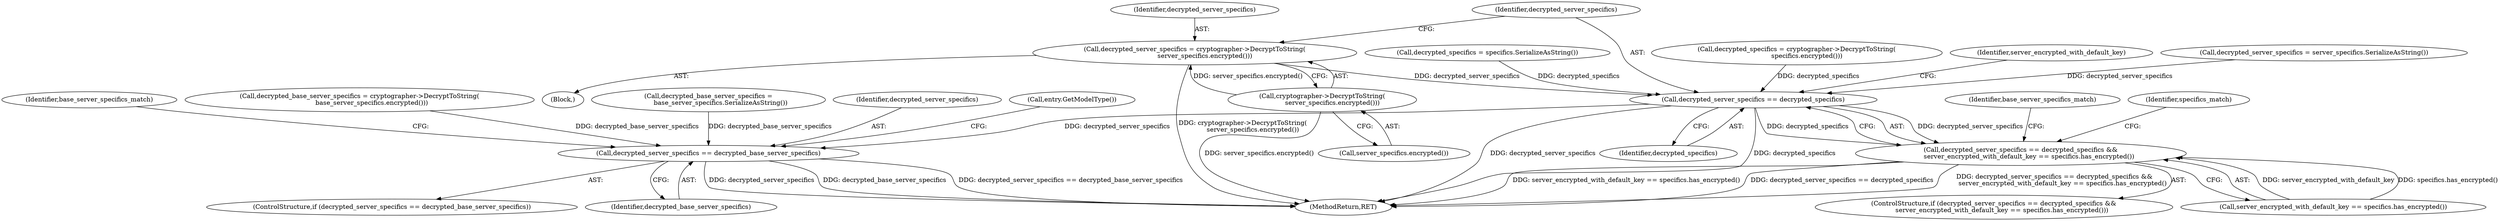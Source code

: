 digraph "0_Chrome_fcd3a7a671ecf2d5f46ea34787d27507a914d2f5_5@API" {
"1000239" [label="(Call,decrypted_server_specifics = cryptographer->DecryptToString(\n          server_specifics.encrypted()))"];
"1000241" [label="(Call,cryptographer->DecryptToString(\n          server_specifics.encrypted()))"];
"1000250" [label="(Call,decrypted_server_specifics == decrypted_specifics)"];
"1000249" [label="(Call,decrypted_server_specifics == decrypted_specifics &&\n        server_encrypted_with_default_key == specifics.has_encrypted())"];
"1000286" [label="(Call,decrypted_server_specifics == decrypted_base_server_specifics)"];
"1000241" [label="(Call,cryptographer->DecryptToString(\n          server_specifics.encrypted()))"];
"1000517" [label="(MethodReturn,RET)"];
"1000286" [label="(Call,decrypted_server_specifics == decrypted_base_server_specifics)"];
"1000239" [label="(Call,decrypted_server_specifics = cryptographer->DecryptToString(\n          server_specifics.encrypted()))"];
"1000285" [label="(ControlStructure,if (decrypted_server_specifics == decrypted_base_server_specifics))"];
"1000290" [label="(Identifier,base_server_specifics_match)"];
"1000245" [label="(Call,decrypted_server_specifics = server_specifics.SerializeAsString())"];
"1000229" [label="(Call,decrypted_specifics = specifics.SerializeAsString())"];
"1000252" [label="(Identifier,decrypted_specifics)"];
"1000262" [label="(Identifier,base_server_specifics_match)"];
"1000240" [label="(Identifier,decrypted_server_specifics)"];
"1000248" [label="(ControlStructure,if (decrypted_server_specifics == decrypted_specifics &&\n        server_encrypted_with_default_key == specifics.has_encrypted()))"];
"1000234" [label="(Block,)"];
"1000281" [label="(Call,decrypted_base_server_specifics = cryptographer->DecryptToString(\n            base_server_specifics.encrypted()))"];
"1000276" [label="(Call,decrypted_base_server_specifics =\n            base_server_specifics.SerializeAsString())"];
"1000287" [label="(Identifier,decrypted_server_specifics)"];
"1000251" [label="(Identifier,decrypted_server_specifics)"];
"1000253" [label="(Call,server_encrypted_with_default_key == specifics.has_encrypted())"];
"1000242" [label="(Call,server_specifics.encrypted())"];
"1000250" [label="(Call,decrypted_server_specifics == decrypted_specifics)"];
"1000223" [label="(Call,decrypted_specifics = cryptographer->DecryptToString(\n          specifics.encrypted()))"];
"1000249" [label="(Call,decrypted_server_specifics == decrypted_specifics &&\n        server_encrypted_with_default_key == specifics.has_encrypted())"];
"1000254" [label="(Identifier,server_encrypted_with_default_key)"];
"1000294" [label="(Call,entry.GetModelType())"];
"1000288" [label="(Identifier,decrypted_base_server_specifics)"];
"1000258" [label="(Identifier,specifics_match)"];
"1000239" -> "1000234"  [label="AST: "];
"1000239" -> "1000241"  [label="CFG: "];
"1000240" -> "1000239"  [label="AST: "];
"1000241" -> "1000239"  [label="AST: "];
"1000251" -> "1000239"  [label="CFG: "];
"1000239" -> "1000517"  [label="DDG: cryptographer->DecryptToString(\n          server_specifics.encrypted())"];
"1000241" -> "1000239"  [label="DDG: server_specifics.encrypted()"];
"1000239" -> "1000250"  [label="DDG: decrypted_server_specifics"];
"1000241" -> "1000242"  [label="CFG: "];
"1000242" -> "1000241"  [label="AST: "];
"1000241" -> "1000517"  [label="DDG: server_specifics.encrypted()"];
"1000250" -> "1000249"  [label="AST: "];
"1000250" -> "1000252"  [label="CFG: "];
"1000251" -> "1000250"  [label="AST: "];
"1000252" -> "1000250"  [label="AST: "];
"1000254" -> "1000250"  [label="CFG: "];
"1000249" -> "1000250"  [label="CFG: "];
"1000250" -> "1000517"  [label="DDG: decrypted_server_specifics"];
"1000250" -> "1000517"  [label="DDG: decrypted_specifics"];
"1000250" -> "1000249"  [label="DDG: decrypted_server_specifics"];
"1000250" -> "1000249"  [label="DDG: decrypted_specifics"];
"1000245" -> "1000250"  [label="DDG: decrypted_server_specifics"];
"1000229" -> "1000250"  [label="DDG: decrypted_specifics"];
"1000223" -> "1000250"  [label="DDG: decrypted_specifics"];
"1000250" -> "1000286"  [label="DDG: decrypted_server_specifics"];
"1000249" -> "1000248"  [label="AST: "];
"1000249" -> "1000253"  [label="CFG: "];
"1000253" -> "1000249"  [label="AST: "];
"1000258" -> "1000249"  [label="CFG: "];
"1000262" -> "1000249"  [label="CFG: "];
"1000249" -> "1000517"  [label="DDG: server_encrypted_with_default_key == specifics.has_encrypted()"];
"1000249" -> "1000517"  [label="DDG: decrypted_server_specifics == decrypted_specifics"];
"1000249" -> "1000517"  [label="DDG: decrypted_server_specifics == decrypted_specifics &&\n        server_encrypted_with_default_key == specifics.has_encrypted()"];
"1000253" -> "1000249"  [label="DDG: server_encrypted_with_default_key"];
"1000253" -> "1000249"  [label="DDG: specifics.has_encrypted()"];
"1000286" -> "1000285"  [label="AST: "];
"1000286" -> "1000288"  [label="CFG: "];
"1000287" -> "1000286"  [label="AST: "];
"1000288" -> "1000286"  [label="AST: "];
"1000290" -> "1000286"  [label="CFG: "];
"1000294" -> "1000286"  [label="CFG: "];
"1000286" -> "1000517"  [label="DDG: decrypted_server_specifics == decrypted_base_server_specifics"];
"1000286" -> "1000517"  [label="DDG: decrypted_server_specifics"];
"1000286" -> "1000517"  [label="DDG: decrypted_base_server_specifics"];
"1000281" -> "1000286"  [label="DDG: decrypted_base_server_specifics"];
"1000276" -> "1000286"  [label="DDG: decrypted_base_server_specifics"];
}

